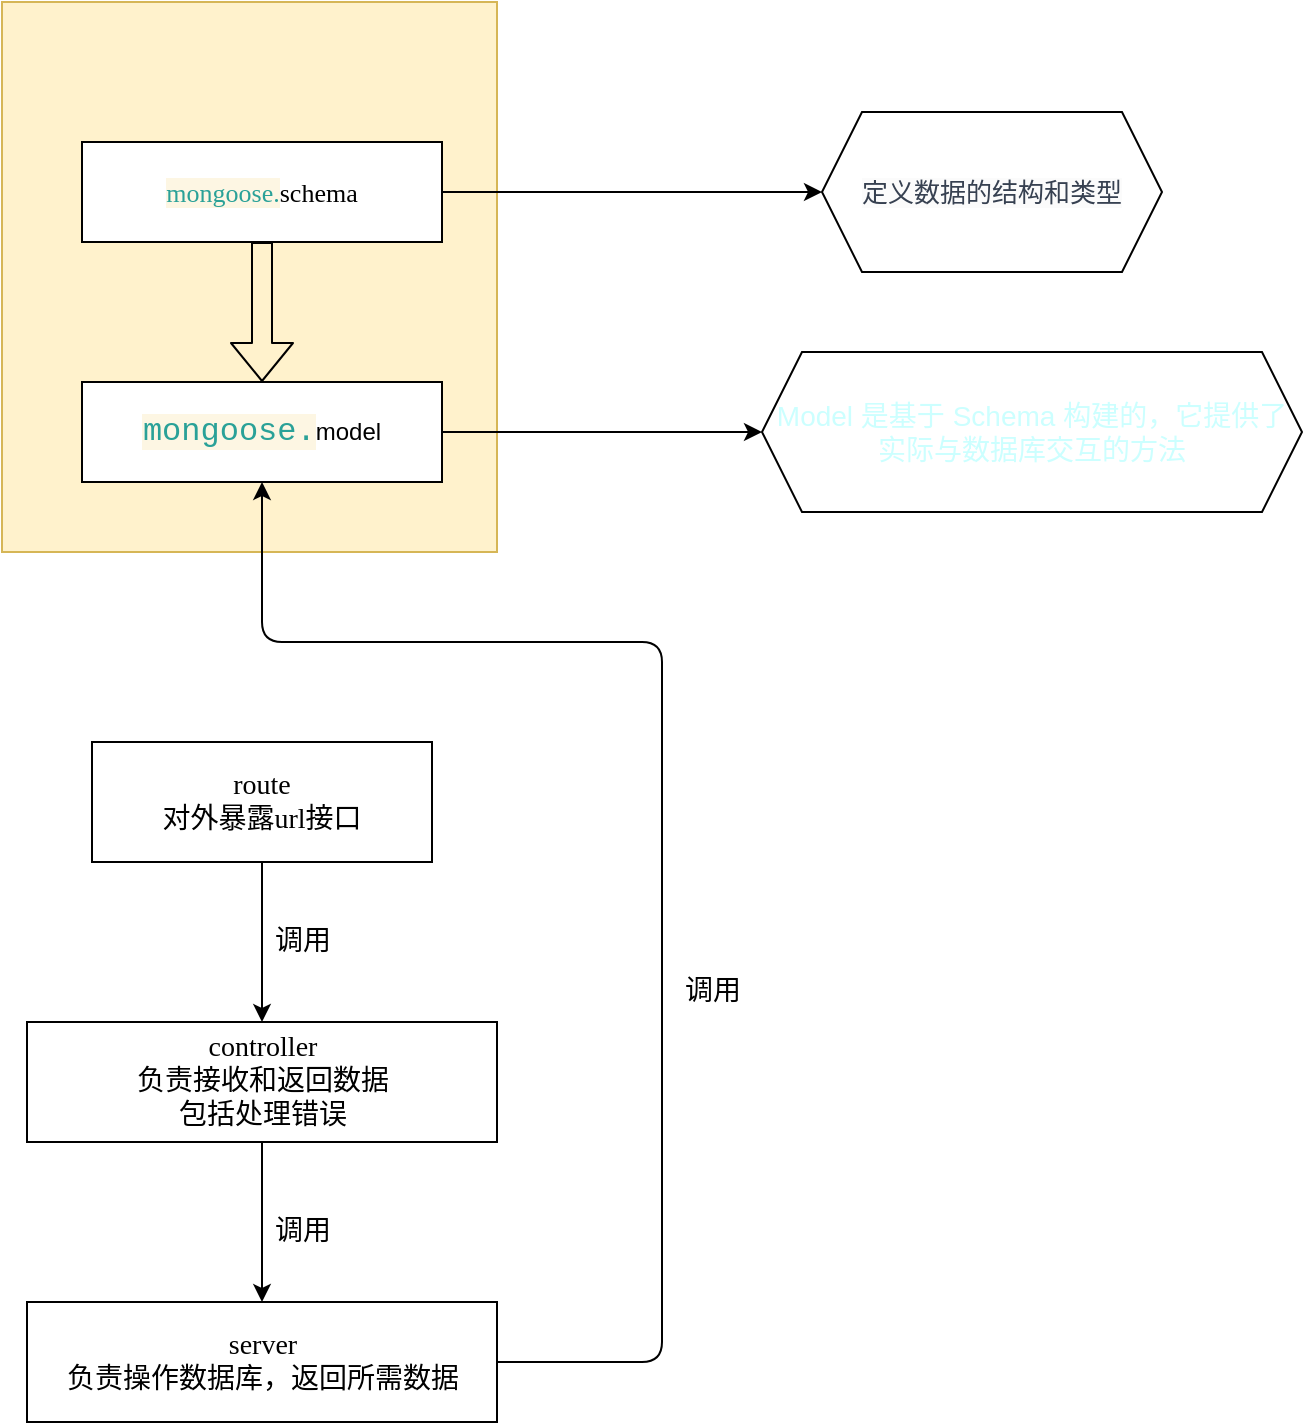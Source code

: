 <mxfile>
    <diagram id="zn6a-Y2OOUOOLb0l7ou-" name="第 1 页">
        <mxGraphModel dx="675" dy="931" grid="1" gridSize="10" guides="1" tooltips="1" connect="1" arrows="1" fold="1" page="1" pageScale="1" pageWidth="2339" pageHeight="3300" math="0" shadow="0">
            <root>
                <mxCell id="0"/>
                <mxCell id="1" parent="0"/>
                <mxCell id="29" value="" style="rounded=0;whiteSpace=wrap;html=1;fontFamily=Verdana;fontSize=14;fillColor=#fff2cc;strokeColor=#d6b656;" parent="1" vertex="1">
                    <mxGeometry x="30" y="70" width="247.5" height="275" as="geometry"/>
                </mxCell>
                <mxCell id="9" value="" style="edgeStyle=none;html=1;fontFamily=Verdana;fontSize=14;" parent="1" source="2" target="8" edge="1">
                    <mxGeometry relative="1" as="geometry"/>
                </mxCell>
                <mxCell id="2" value="&lt;pre style=&quot;font-size: 13px;&quot;&gt;&lt;font style=&quot;font-size: 13px;&quot; face=&quot;Verdana&quot;&gt;&lt;span style=&quot;color: rgb(42, 161, 152); background-color: rgb(253, 246, 227);&quot;&gt;mongoose.&lt;/span&gt;schema&lt;br&gt;&lt;/font&gt;&lt;/pre&gt;" style="rounded=0;whiteSpace=wrap;html=1;" parent="1" vertex="1">
                    <mxGeometry x="70" y="140" width="180" height="50" as="geometry"/>
                </mxCell>
                <mxCell id="11" value="" style="edgeStyle=none;html=1;fontFamily=Verdana;fontSize=14;" parent="1" source="3" target="10" edge="1">
                    <mxGeometry relative="1" as="geometry"/>
                </mxCell>
                <mxCell id="3" value="&lt;span style=&quot;color: rgb(42, 161, 152); background-color: rgb(253, 246, 227); font-family: Menlo, Monaco, &amp;quot;Courier New&amp;quot;, monospace; font-size: 16px;&quot;&gt;mongoose.&lt;/span&gt;model&lt;br&gt;" style="rounded=0;whiteSpace=wrap;html=1;" parent="1" vertex="1">
                    <mxGeometry x="70" y="260" width="180" height="50" as="geometry"/>
                </mxCell>
                <mxCell id="8" value="&lt;meta charset=&quot;utf-8&quot;&gt;&lt;pre style=&quot;border-color: var(--border-color); color: rgb(0, 0, 0); font-style: normal; font-variant-ligatures: normal; font-variant-caps: normal; font-weight: 400; letter-spacing: normal; orphans: 2; text-align: center; text-indent: 0px; text-transform: none; widows: 2; word-spacing: 0px; -webkit-text-stroke-width: 0px; background-color: rgb(251, 251, 251); text-decoration-thickness: initial; text-decoration-style: initial; text-decoration-color: initial; font-size: 13px;&quot;&gt;&lt;font style=&quot;border-color: var(--border-color); font-size: 13px;&quot; face=&quot;Verdana&quot;&gt;&lt;span style=&quot;border-color: var(--border-color); color: rgb(55, 65, 81);&quot; class=&quot;ne-text&quot;&gt;定义数据的结构和类型&lt;/span&gt;&lt;/font&gt;&lt;/pre&gt;" style="shape=hexagon;perimeter=hexagonPerimeter2;whiteSpace=wrap;html=1;fixedSize=1;rounded=0;" parent="1" vertex="1">
                    <mxGeometry x="440" y="125" width="170" height="80" as="geometry"/>
                </mxCell>
                <mxCell id="10" value="&lt;span style=&quot;font-size: 14px;&quot;&gt;Model 是基于 Schema 构建的，它提供了实际与数据库交互的方法&lt;/span&gt;" style="shape=hexagon;perimeter=hexagonPerimeter2;whiteSpace=wrap;html=1;fixedSize=1;rounded=0;labelBackgroundColor=none;fontColor=#CCFFFF;" parent="1" vertex="1">
                    <mxGeometry x="410" y="245" width="270" height="80" as="geometry"/>
                </mxCell>
                <mxCell id="12" value="" style="shape=flexArrow;endArrow=classic;html=1;fontFamily=Verdana;fontSize=14;exitX=0.5;exitY=1;exitDx=0;exitDy=0;entryX=0.5;entryY=0;entryDx=0;entryDy=0;" parent="1" source="2" target="3" edge="1">
                    <mxGeometry width="50" height="50" relative="1" as="geometry">
                        <mxPoint x="210" y="400" as="sourcePoint"/>
                        <mxPoint x="180" y="340" as="targetPoint"/>
                    </mxGeometry>
                </mxCell>
                <mxCell id="16" value="" style="edgeStyle=none;html=1;fontFamily=Verdana;fontSize=14;" parent="1" source="14" target="15" edge="1">
                    <mxGeometry relative="1" as="geometry">
                        <Array as="points">
                            <mxPoint x="160" y="550"/>
                        </Array>
                    </mxGeometry>
                </mxCell>
                <mxCell id="14" value="route&lt;br&gt;对外暴露url接口" style="rounded=0;whiteSpace=wrap;html=1;fontFamily=Verdana;fontSize=14;" parent="1" vertex="1">
                    <mxGeometry x="75" y="440" width="170" height="60" as="geometry"/>
                </mxCell>
                <mxCell id="19" value="" style="edgeStyle=none;html=1;fontFamily=Verdana;fontSize=14;" parent="1" source="15" target="18" edge="1">
                    <mxGeometry relative="1" as="geometry"/>
                </mxCell>
                <mxCell id="15" value="controller&lt;br&gt;负责接收和返回数据&lt;br&gt;包括处理错误" style="rounded=0;whiteSpace=wrap;html=1;fontFamily=Verdana;fontSize=14;" parent="1" vertex="1">
                    <mxGeometry x="42.5" y="580" width="235" height="60" as="geometry"/>
                </mxCell>
                <mxCell id="17" value="调用" style="text;html=1;align=center;verticalAlign=middle;resizable=0;points=[];autosize=1;strokeColor=none;fillColor=none;fontSize=14;fontFamily=Verdana;" parent="1" vertex="1">
                    <mxGeometry x="155" y="525" width="50" height="30" as="geometry"/>
                </mxCell>
                <mxCell id="18" value="server&lt;br&gt;负责操作数据库，返回所需数据" style="rounded=0;whiteSpace=wrap;html=1;fontFamily=Verdana;fontSize=14;" parent="1" vertex="1">
                    <mxGeometry x="42.5" y="720" width="235" height="60" as="geometry"/>
                </mxCell>
                <mxCell id="20" value="调用" style="text;html=1;align=center;verticalAlign=middle;resizable=0;points=[];autosize=1;strokeColor=none;fillColor=none;fontSize=14;fontFamily=Verdana;" parent="1" vertex="1">
                    <mxGeometry x="155" y="670" width="50" height="30" as="geometry"/>
                </mxCell>
                <mxCell id="27" value="" style="endArrow=classic;html=1;fontFamily=Verdana;fontSize=14;entryX=0.5;entryY=1;entryDx=0;entryDy=0;" parent="1" source="18" target="3" edge="1">
                    <mxGeometry width="50" height="50" relative="1" as="geometry">
                        <mxPoint x="277.5" y="760" as="sourcePoint"/>
                        <mxPoint x="327.5" y="710" as="targetPoint"/>
                        <Array as="points">
                            <mxPoint x="360" y="750"/>
                            <mxPoint x="360" y="450"/>
                            <mxPoint x="360" y="390"/>
                            <mxPoint x="160" y="390"/>
                        </Array>
                    </mxGeometry>
                </mxCell>
                <mxCell id="28" value="调用" style="text;html=1;align=center;verticalAlign=middle;resizable=0;points=[];autosize=1;strokeColor=none;fillColor=none;fontSize=14;fontFamily=Verdana;" parent="1" vertex="1">
                    <mxGeometry x="360" y="550" width="50" height="30" as="geometry"/>
                </mxCell>
            </root>
        </mxGraphModel>
    </diagram>
</mxfile>
